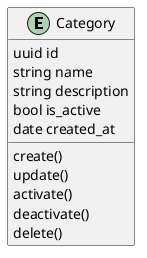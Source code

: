 @startuml

entity Category

Category : uuid id
Category : string name
Category : string description
Category : bool is_active
Category : date created_at

Category : create()
Category : update()
Category : activate()
Category : deactivate()
Category : delete()

@enduml